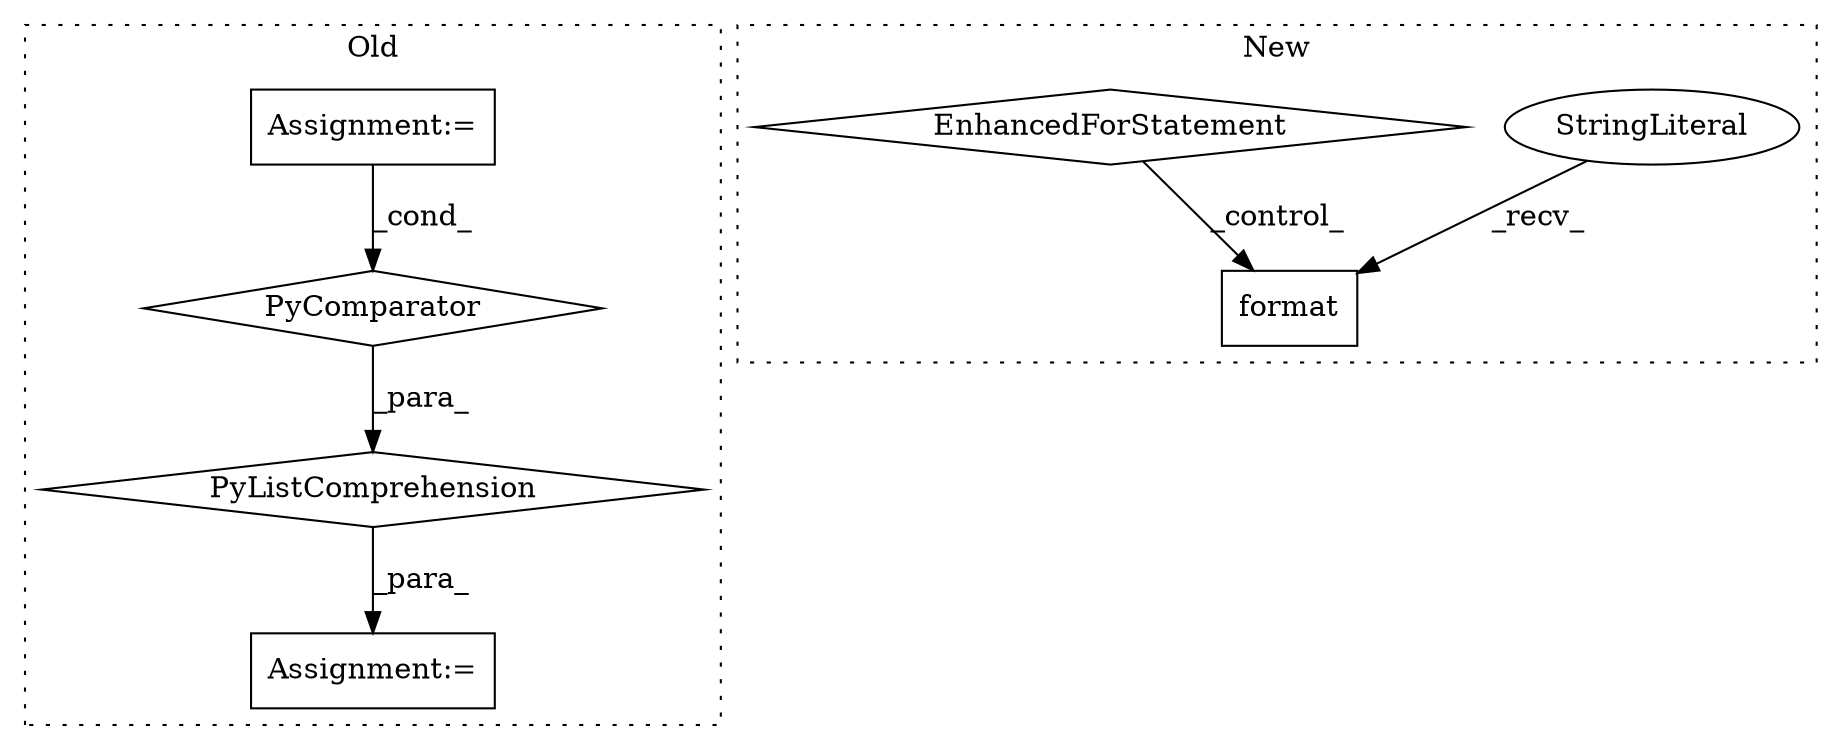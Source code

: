 digraph G {
subgraph cluster0 {
1 [label="PyListComprehension" a="109" s="1922" l="157" shape="diamond"];
3 [label="Assignment:=" a="7" s="2046" l="25" shape="box"];
4 [label="PyComparator" a="113" s="2046" l="25" shape="diamond"];
6 [label="Assignment:=" a="7" s="2084" l="1" shape="box"];
label = "Old";
style="dotted";
}
subgraph cluster1 {
2 [label="format" a="32" s="2085,2104" l="7,1" shape="box"];
5 [label="StringLiteral" a="45" s="2072" l="12" shape="ellipse"];
7 [label="EnhancedForStatement" a="70" s="1859,1952" l="61,2" shape="diamond"];
label = "New";
style="dotted";
}
1 -> 6 [label="_para_"];
3 -> 4 [label="_cond_"];
4 -> 1 [label="_para_"];
5 -> 2 [label="_recv_"];
7 -> 2 [label="_control_"];
}